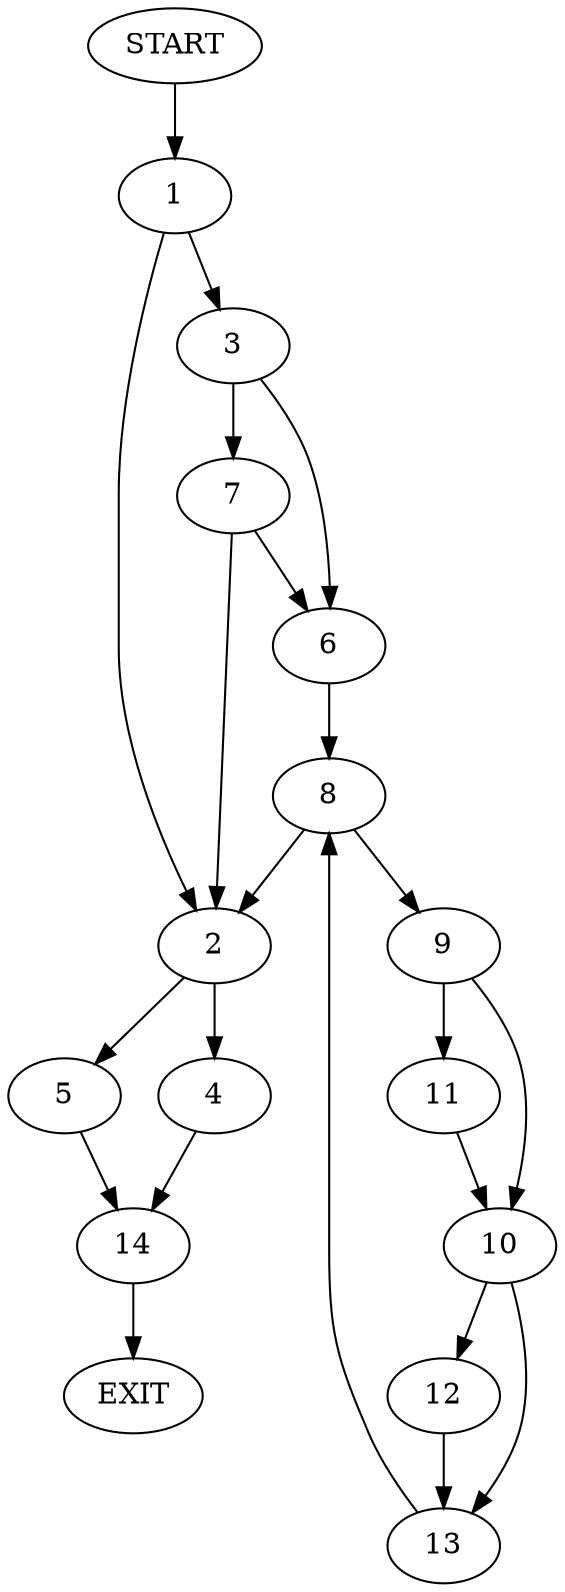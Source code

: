 digraph {
0 [label="START"]
15 [label="EXIT"]
0 -> 1
1 -> 2
1 -> 3
2 -> 4
2 -> 5
3 -> 6
3 -> 7
6 -> 8
7 -> 6
7 -> 2
8 -> 2
8 -> 9
9 -> 10
9 -> 11
11 -> 10
10 -> 12
10 -> 13
12 -> 13
13 -> 8
4 -> 14
5 -> 14
14 -> 15
}
